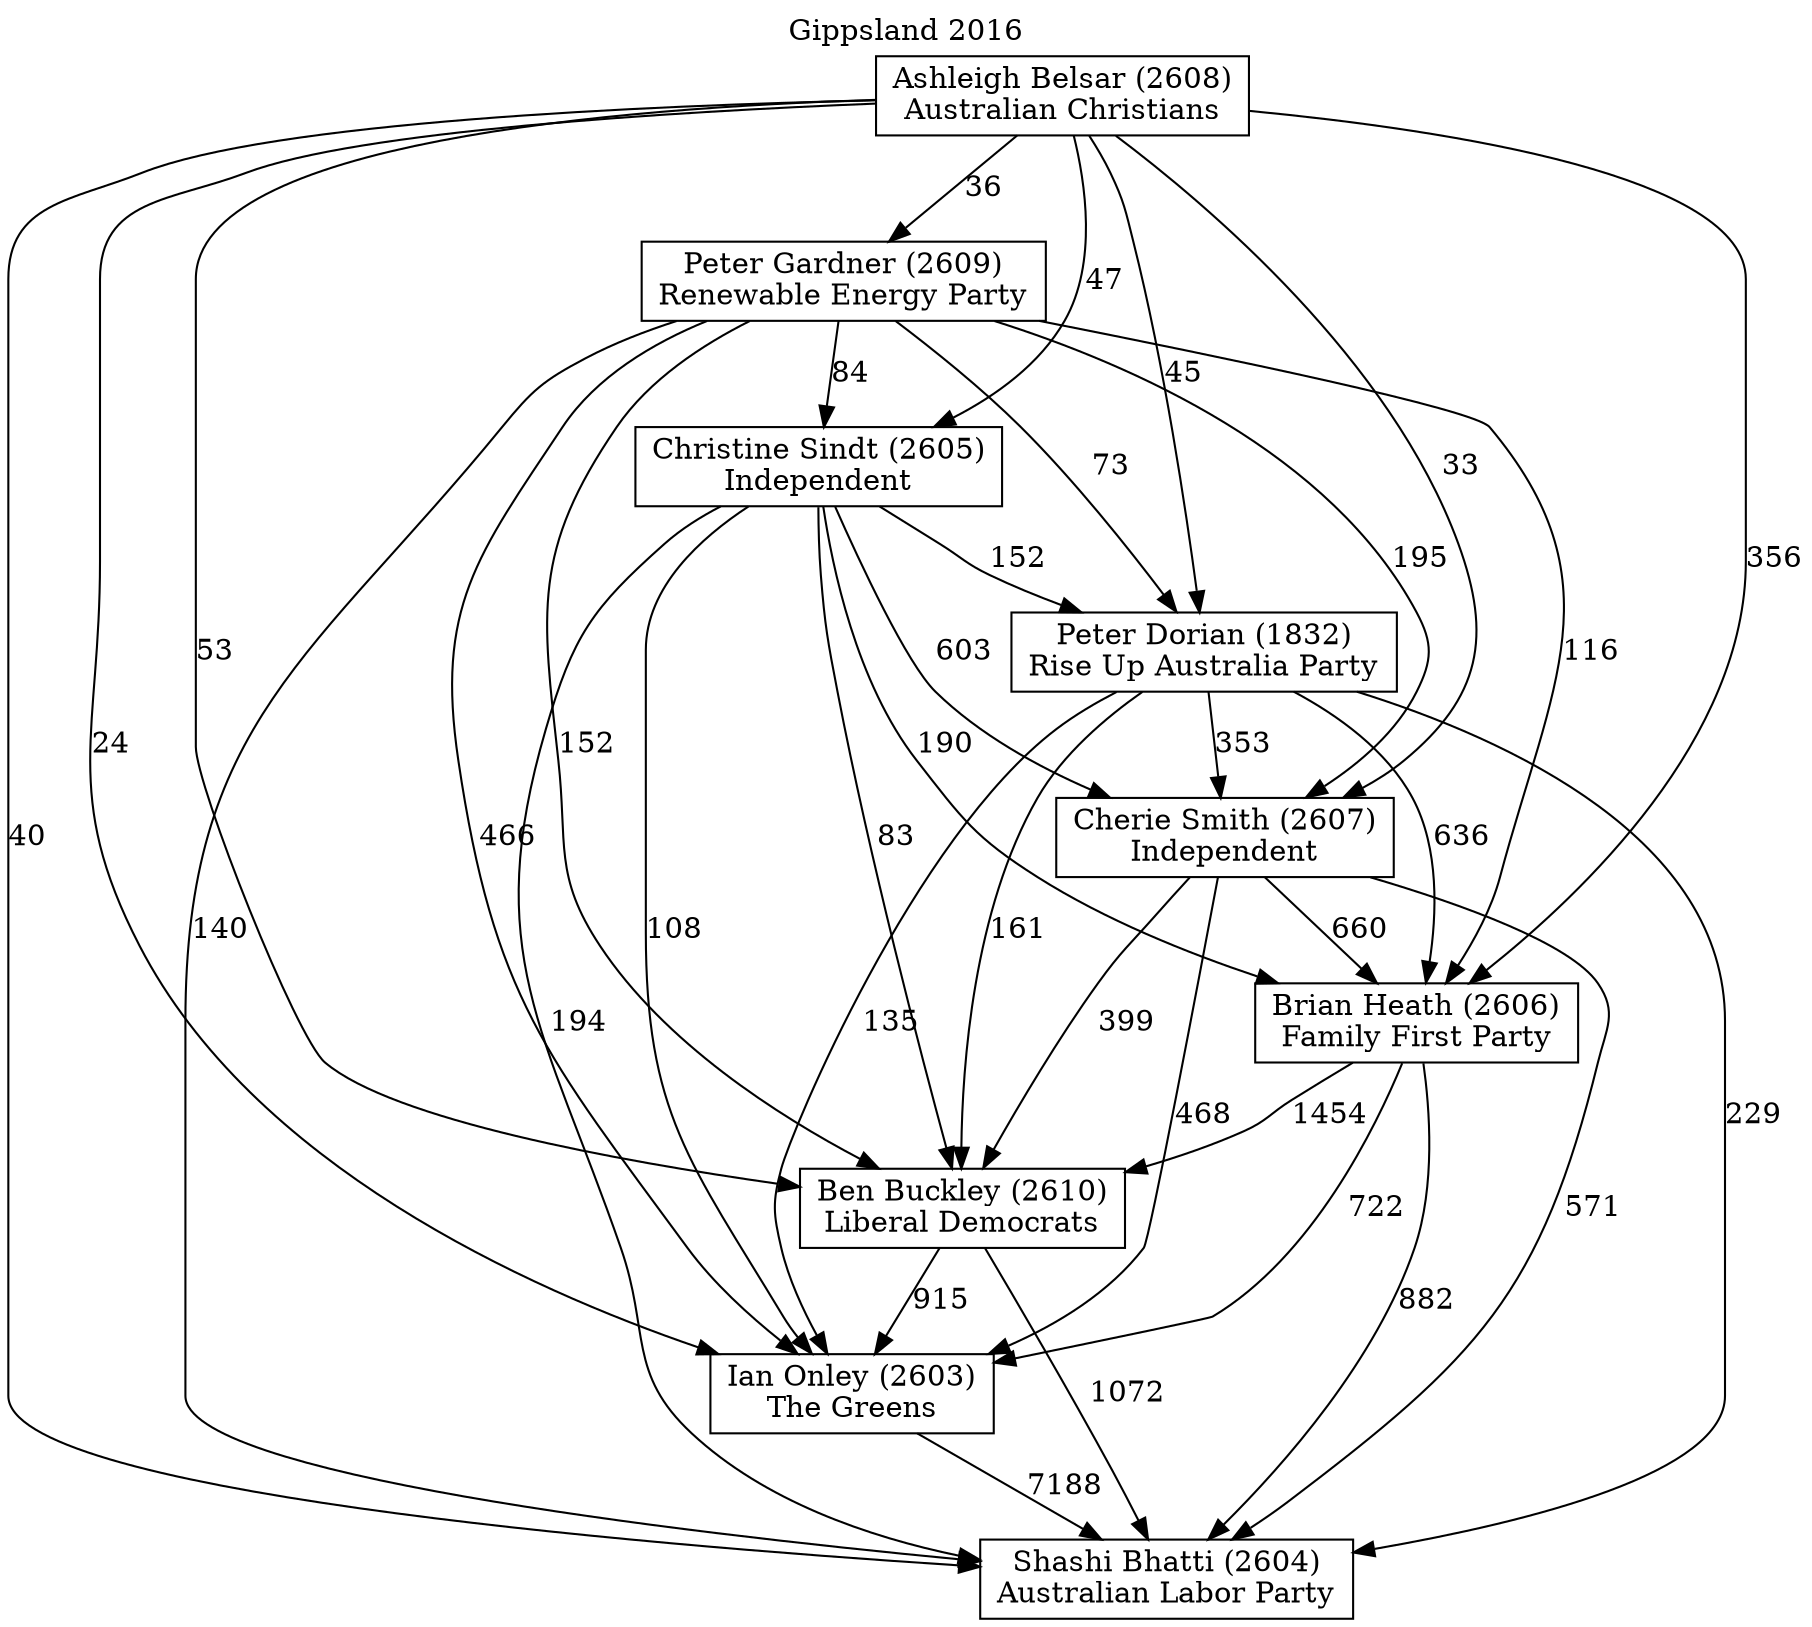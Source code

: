 // House preference flow
digraph "Shashi Bhatti (2604)_Gippsland_2016" {
	graph [label="Gippsland 2016" labelloc=t mclimit=10]
	node [shape=box]
	"Ashleigh Belsar (2608)" [label="Ashleigh Belsar (2608)
Australian Christians"]
	"Ben Buckley (2610)" [label="Ben Buckley (2610)
Liberal Democrats"]
	"Brian Heath (2606)" [label="Brian Heath (2606)
Family First Party"]
	"Cherie Smith (2607)" [label="Cherie Smith (2607)
Independent"]
	"Christine Sindt (2605)" [label="Christine Sindt (2605)
Independent"]
	"Ian Onley (2603)" [label="Ian Onley (2603)
The Greens"]
	"Peter Dorian (1832)" [label="Peter Dorian (1832)
Rise Up Australia Party"]
	"Peter Gardner (2609)" [label="Peter Gardner (2609)
Renewable Energy Party"]
	"Shashi Bhatti (2604)" [label="Shashi Bhatti (2604)
Australian Labor Party"]
	"Ashleigh Belsar (2608)" -> "Ben Buckley (2610)" [label=53]
	"Ashleigh Belsar (2608)" -> "Brian Heath (2606)" [label=356]
	"Ashleigh Belsar (2608)" -> "Cherie Smith (2607)" [label=33]
	"Ashleigh Belsar (2608)" -> "Christine Sindt (2605)" [label=47]
	"Ashleigh Belsar (2608)" -> "Ian Onley (2603)" [label=24]
	"Ashleigh Belsar (2608)" -> "Peter Dorian (1832)" [label=45]
	"Ashleigh Belsar (2608)" -> "Peter Gardner (2609)" [label=36]
	"Ashleigh Belsar (2608)" -> "Shashi Bhatti (2604)" [label=40]
	"Ben Buckley (2610)" -> "Ian Onley (2603)" [label=915]
	"Ben Buckley (2610)" -> "Shashi Bhatti (2604)" [label=1072]
	"Brian Heath (2606)" -> "Ben Buckley (2610)" [label=1454]
	"Brian Heath (2606)" -> "Ian Onley (2603)" [label=722]
	"Brian Heath (2606)" -> "Shashi Bhatti (2604)" [label=882]
	"Cherie Smith (2607)" -> "Ben Buckley (2610)" [label=399]
	"Cherie Smith (2607)" -> "Brian Heath (2606)" [label=660]
	"Cherie Smith (2607)" -> "Ian Onley (2603)" [label=468]
	"Cherie Smith (2607)" -> "Shashi Bhatti (2604)" [label=571]
	"Christine Sindt (2605)" -> "Ben Buckley (2610)" [label=83]
	"Christine Sindt (2605)" -> "Brian Heath (2606)" [label=190]
	"Christine Sindt (2605)" -> "Cherie Smith (2607)" [label=603]
	"Christine Sindt (2605)" -> "Ian Onley (2603)" [label=108]
	"Christine Sindt (2605)" -> "Peter Dorian (1832)" [label=152]
	"Christine Sindt (2605)" -> "Shashi Bhatti (2604)" [label=194]
	"Ian Onley (2603)" -> "Shashi Bhatti (2604)" [label=7188]
	"Peter Dorian (1832)" -> "Ben Buckley (2610)" [label=161]
	"Peter Dorian (1832)" -> "Brian Heath (2606)" [label=636]
	"Peter Dorian (1832)" -> "Cherie Smith (2607)" [label=353]
	"Peter Dorian (1832)" -> "Ian Onley (2603)" [label=135]
	"Peter Dorian (1832)" -> "Shashi Bhatti (2604)" [label=229]
	"Peter Gardner (2609)" -> "Ben Buckley (2610)" [label=152]
	"Peter Gardner (2609)" -> "Brian Heath (2606)" [label=116]
	"Peter Gardner (2609)" -> "Cherie Smith (2607)" [label=195]
	"Peter Gardner (2609)" -> "Christine Sindt (2605)" [label=84]
	"Peter Gardner (2609)" -> "Ian Onley (2603)" [label=466]
	"Peter Gardner (2609)" -> "Peter Dorian (1832)" [label=73]
	"Peter Gardner (2609)" -> "Shashi Bhatti (2604)" [label=140]
}
